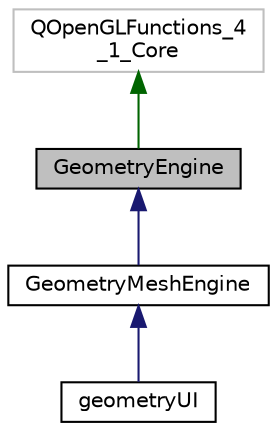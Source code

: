 digraph "GeometryEngine"
{
 // LATEX_PDF_SIZE
  edge [fontname="Helvetica",fontsize="10",labelfontname="Helvetica",labelfontsize="10"];
  node [fontname="Helvetica",fontsize="10",shape=record];
  Node1 [label="GeometryEngine",height=0.2,width=0.4,color="black", fillcolor="grey75", style="filled", fontcolor="black",tooltip="la classe GeometryEngine effectue toute les actions en rapport aux maillage"];
  Node2 -> Node1 [dir="back",color="darkgreen",fontsize="10",style="solid",fontname="Helvetica"];
  Node2 [label="QOpenGLFunctions_4\l_1_Core",height=0.2,width=0.4,color="grey75", fillcolor="white", style="filled",tooltip=" "];
  Node1 -> Node3 [dir="back",color="midnightblue",fontsize="10",style="solid",fontname="Helvetica"];
  Node3 [label="GeometryMeshEngine",height=0.2,width=0.4,color="black", fillcolor="white", style="filled",URL="$class_geometry_mesh_engine.html",tooltip="la classe GeometryMeshEngine effectue toute les actions en rapport aux maillage importer"];
  Node3 -> Node4 [dir="back",color="midnightblue",fontsize="10",style="solid",fontname="Helvetica"];
  Node4 [label="geometryUI",height=0.2,width=0.4,color="black", fillcolor="white", style="filled",URL="$classgeometry_u_i.html",tooltip="la classe geometryUI gère les maillage de type BillBoard"];
}
